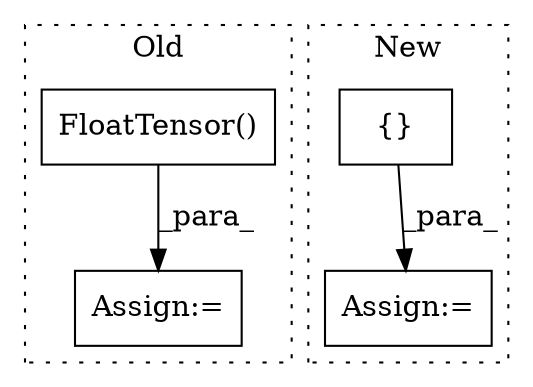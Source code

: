 digraph G {
subgraph cluster0 {
1 [label="FloatTensor()" a="75" s="7805,7847" l="18,1" shape="box"];
4 [label="Assign:=" a="68" s="7789" l="3" shape="box"];
label = "Old";
style="dotted";
}
subgraph cluster1 {
2 [label="{}" a="59" s="7696,7698" l="1,0" shape="box"];
3 [label="Assign:=" a="68" s="7799" l="3" shape="box"];
label = "New";
style="dotted";
}
1 -> 4 [label="_para_"];
2 -> 3 [label="_para_"];
}
